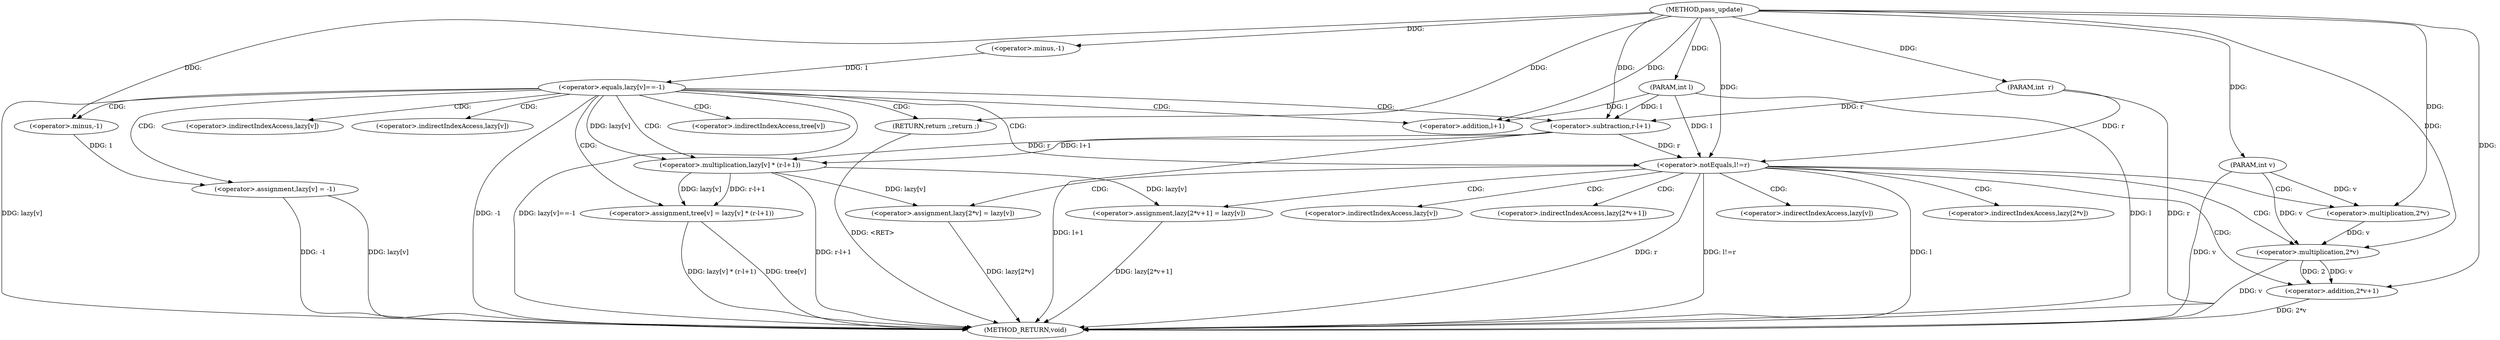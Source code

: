 digraph "pass_update" {  
"1000532" [label = "(METHOD,pass_update)" ]
"1000589" [label = "(METHOD_RETURN,void)" ]
"1000533" [label = "(PARAM,int v)" ]
"1000534" [label = "(PARAM,int l)" ]
"1000535" [label = "(PARAM,int  r)" ]
"1000545" [label = "(<operator>.assignment,tree[v] = lazy[v] * (r-l+1))" ]
"1000583" [label = "(<operator>.assignment,lazy[v] = -1)" ]
"1000538" [label = "(<operator>.equals,lazy[v]==-1)" ]
"1000544" [label = "(RETURN,return ;,return ;)" ]
"1000559" [label = "(<operator>.notEquals,l!=r)" ]
"1000549" [label = "(<operator>.multiplication,lazy[v] * (r-l+1))" ]
"1000563" [label = "(<operator>.assignment,lazy[2*v] = lazy[v])" ]
"1000572" [label = "(<operator>.assignment,lazy[2*v+1] = lazy[v])" ]
"1000587" [label = "(<operator>.minus,-1)" ]
"1000542" [label = "(<operator>.minus,-1)" ]
"1000553" [label = "(<operator>.subtraction,r-l+1)" ]
"1000555" [label = "(<operator>.addition,l+1)" ]
"1000566" [label = "(<operator>.multiplication,2*v)" ]
"1000575" [label = "(<operator>.addition,2*v+1)" ]
"1000576" [label = "(<operator>.multiplication,2*v)" ]
"1000546" [label = "(<operator>.indirectIndexAccess,tree[v])" ]
"1000584" [label = "(<operator>.indirectIndexAccess,lazy[v])" ]
"1000550" [label = "(<operator>.indirectIndexAccess,lazy[v])" ]
"1000564" [label = "(<operator>.indirectIndexAccess,lazy[2*v])" ]
"1000569" [label = "(<operator>.indirectIndexAccess,lazy[v])" ]
"1000573" [label = "(<operator>.indirectIndexAccess,lazy[2*v+1])" ]
"1000580" [label = "(<operator>.indirectIndexAccess,lazy[v])" ]
  "1000544" -> "1000589"  [ label = "DDG: <RET>"] 
  "1000533" -> "1000589"  [ label = "DDG: v"] 
  "1000534" -> "1000589"  [ label = "DDG: l"] 
  "1000535" -> "1000589"  [ label = "DDG: r"] 
  "1000538" -> "1000589"  [ label = "DDG: lazy[v]"] 
  "1000538" -> "1000589"  [ label = "DDG: -1"] 
  "1000538" -> "1000589"  [ label = "DDG: lazy[v]==-1"] 
  "1000545" -> "1000589"  [ label = "DDG: tree[v]"] 
  "1000553" -> "1000589"  [ label = "DDG: l+1"] 
  "1000549" -> "1000589"  [ label = "DDG: r-l+1"] 
  "1000545" -> "1000589"  [ label = "DDG: lazy[v] * (r-l+1)"] 
  "1000559" -> "1000589"  [ label = "DDG: l"] 
  "1000559" -> "1000589"  [ label = "DDG: r"] 
  "1000559" -> "1000589"  [ label = "DDG: l!=r"] 
  "1000563" -> "1000589"  [ label = "DDG: lazy[2*v]"] 
  "1000576" -> "1000589"  [ label = "DDG: v"] 
  "1000575" -> "1000589"  [ label = "DDG: 2*v"] 
  "1000572" -> "1000589"  [ label = "DDG: lazy[2*v+1]"] 
  "1000583" -> "1000589"  [ label = "DDG: lazy[v]"] 
  "1000583" -> "1000589"  [ label = "DDG: -1"] 
  "1000532" -> "1000533"  [ label = "DDG: "] 
  "1000532" -> "1000534"  [ label = "DDG: "] 
  "1000532" -> "1000535"  [ label = "DDG: "] 
  "1000549" -> "1000545"  [ label = "DDG: r-l+1"] 
  "1000549" -> "1000545"  [ label = "DDG: lazy[v]"] 
  "1000587" -> "1000583"  [ label = "DDG: 1"] 
  "1000532" -> "1000544"  [ label = "DDG: "] 
  "1000542" -> "1000538"  [ label = "DDG: 1"] 
  "1000538" -> "1000549"  [ label = "DDG: lazy[v]"] 
  "1000553" -> "1000549"  [ label = "DDG: r"] 
  "1000553" -> "1000549"  [ label = "DDG: l+1"] 
  "1000534" -> "1000559"  [ label = "DDG: l"] 
  "1000532" -> "1000559"  [ label = "DDG: "] 
  "1000553" -> "1000559"  [ label = "DDG: r"] 
  "1000535" -> "1000559"  [ label = "DDG: r"] 
  "1000549" -> "1000563"  [ label = "DDG: lazy[v]"] 
  "1000549" -> "1000572"  [ label = "DDG: lazy[v]"] 
  "1000532" -> "1000587"  [ label = "DDG: "] 
  "1000532" -> "1000542"  [ label = "DDG: "] 
  "1000535" -> "1000553"  [ label = "DDG: r"] 
  "1000532" -> "1000553"  [ label = "DDG: "] 
  "1000534" -> "1000553"  [ label = "DDG: l"] 
  "1000534" -> "1000555"  [ label = "DDG: l"] 
  "1000532" -> "1000555"  [ label = "DDG: "] 
  "1000532" -> "1000566"  [ label = "DDG: "] 
  "1000533" -> "1000566"  [ label = "DDG: v"] 
  "1000576" -> "1000575"  [ label = "DDG: v"] 
  "1000576" -> "1000575"  [ label = "DDG: 2"] 
  "1000532" -> "1000575"  [ label = "DDG: "] 
  "1000532" -> "1000576"  [ label = "DDG: "] 
  "1000566" -> "1000576"  [ label = "DDG: v"] 
  "1000533" -> "1000576"  [ label = "DDG: v"] 
  "1000538" -> "1000545"  [ label = "CDG: "] 
  "1000538" -> "1000544"  [ label = "CDG: "] 
  "1000538" -> "1000553"  [ label = "CDG: "] 
  "1000538" -> "1000546"  [ label = "CDG: "] 
  "1000538" -> "1000555"  [ label = "CDG: "] 
  "1000538" -> "1000549"  [ label = "CDG: "] 
  "1000538" -> "1000550"  [ label = "CDG: "] 
  "1000538" -> "1000584"  [ label = "CDG: "] 
  "1000538" -> "1000559"  [ label = "CDG: "] 
  "1000538" -> "1000583"  [ label = "CDG: "] 
  "1000538" -> "1000587"  [ label = "CDG: "] 
  "1000559" -> "1000576"  [ label = "CDG: "] 
  "1000559" -> "1000572"  [ label = "CDG: "] 
  "1000559" -> "1000563"  [ label = "CDG: "] 
  "1000559" -> "1000566"  [ label = "CDG: "] 
  "1000559" -> "1000573"  [ label = "CDG: "] 
  "1000559" -> "1000569"  [ label = "CDG: "] 
  "1000559" -> "1000564"  [ label = "CDG: "] 
  "1000559" -> "1000580"  [ label = "CDG: "] 
  "1000559" -> "1000575"  [ label = "CDG: "] 
}
